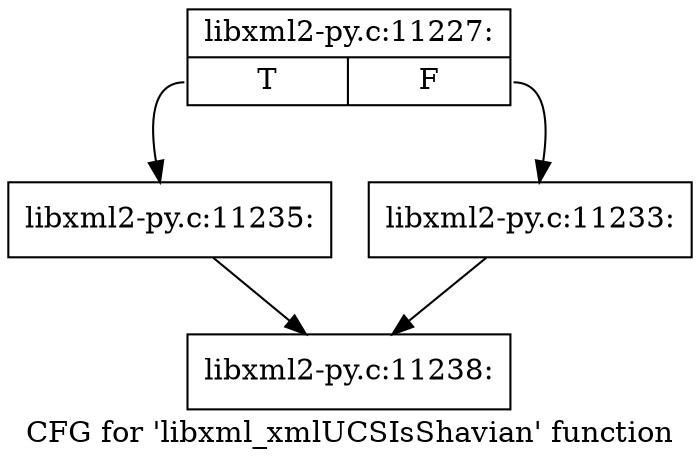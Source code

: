 digraph "CFG for 'libxml_xmlUCSIsShavian' function" {
	label="CFG for 'libxml_xmlUCSIsShavian' function";

	Node0x4629910 [shape=record,label="{libxml2-py.c:11227:|{<s0>T|<s1>F}}"];
	Node0x4629910:s0 -> Node0x462a940;
	Node0x4629910:s1 -> Node0x462a8f0;
	Node0x462a8f0 [shape=record,label="{libxml2-py.c:11233:}"];
	Node0x462a8f0 -> Node0x46291a0;
	Node0x462a940 [shape=record,label="{libxml2-py.c:11235:}"];
	Node0x462a940 -> Node0x46291a0;
	Node0x46291a0 [shape=record,label="{libxml2-py.c:11238:}"];
}
